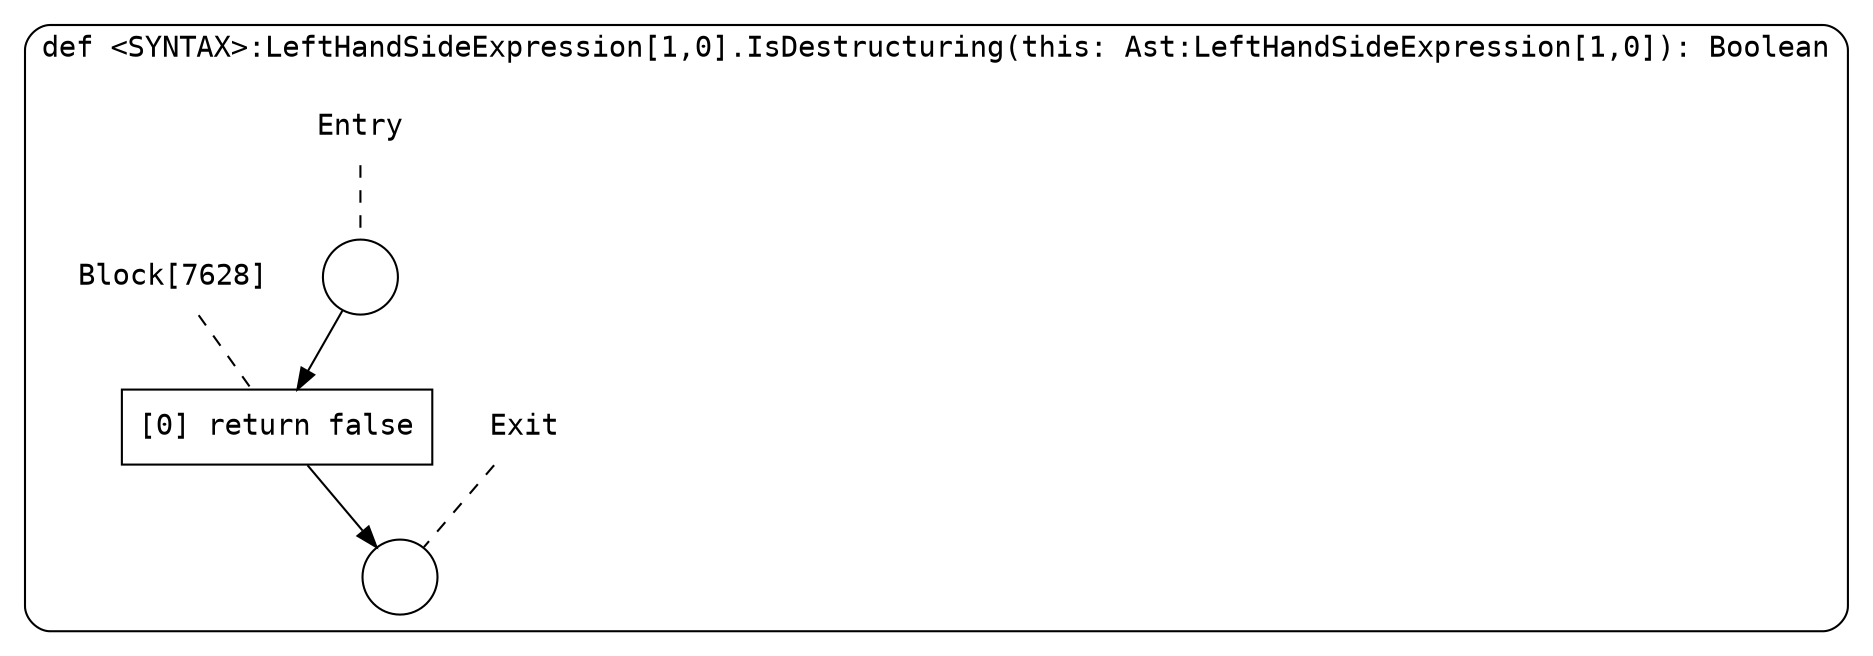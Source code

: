 digraph {
  graph [fontname = "Consolas"]
  node [fontname = "Consolas"]
  edge [fontname = "Consolas"]
  subgraph cluster1442 {
    label = "def <SYNTAX>:LeftHandSideExpression[1,0].IsDestructuring(this: Ast:LeftHandSideExpression[1,0]): Boolean"
    style = rounded
    cluster1442_entry_name [shape=none, label=<<font color="black">Entry</font>>]
    cluster1442_entry_name -> cluster1442_entry [arrowhead=none, color="black", style=dashed]
    cluster1442_entry [shape=circle label=" " color="black" fillcolor="white" style=filled]
    cluster1442_entry -> node7628 [color="black"]
    cluster1442_exit_name [shape=none, label=<<font color="black">Exit</font>>]
    cluster1442_exit_name -> cluster1442_exit [arrowhead=none, color="black", style=dashed]
    cluster1442_exit [shape=circle label=" " color="black" fillcolor="white" style=filled]
    node7628_name [shape=none, label=<<font color="black">Block[7628]</font>>]
    node7628_name -> node7628 [arrowhead=none, color="black", style=dashed]
    node7628 [shape=box, label=<<font color="black">[0] return false<BR ALIGN="LEFT"/></font>> color="black" fillcolor="white", style=filled]
    node7628 -> cluster1442_exit [color="black"]
  }
}